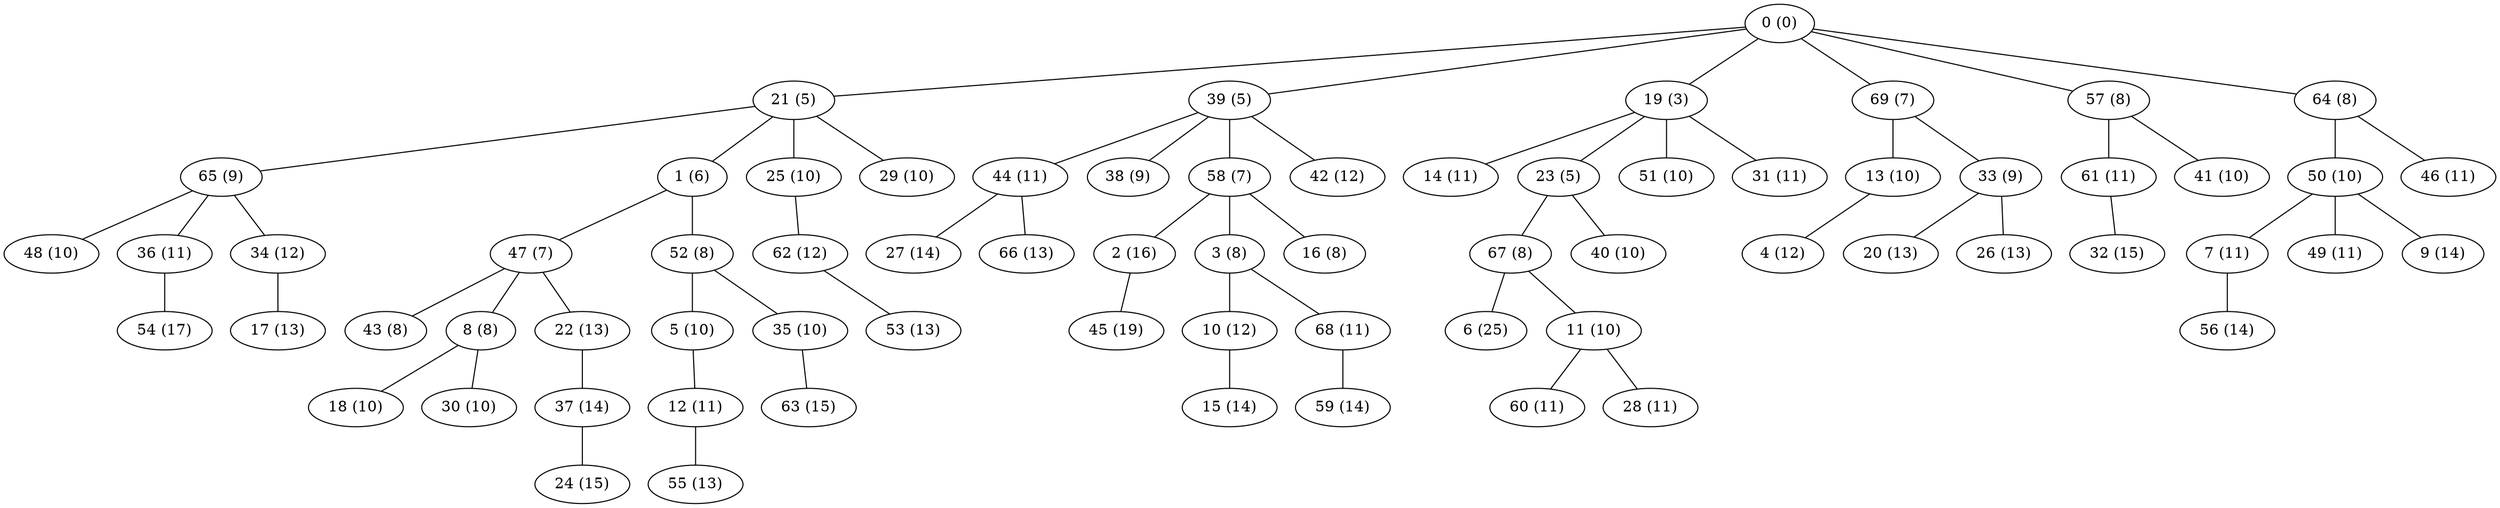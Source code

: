 graph{
"47 (7)" -- "43 (8)";
"2 (16)" -- "45 (19)";
"65 (9)" -- "48 (10)";
"13 (10)" -- "4 (12)";
"21 (5)" -- "1 (6)";
"5 (10)" -- "12 (11)";
"50 (10)" -- "7 (11)";
"44 (11)" -- "27 (14)";
"47 (7)" -- "8 (8)";
"67 (8)" -- "6 (25)";
"8 (8)" -- "18 (10)";
"25 (10)" -- "62 (12)";
"22 (13)" -- "37 (14)";
"1 (6)" -- "47 (7)";
"50 (10)" -- "49 (11)";
"10 (12)" -- "15 (14)";
"39 (5)" -- "38 (9)";
"8 (8)" -- "30 (10)";
"3 (8)" -- "10 (12)";
"39 (5)" -- "58 (7)";
"19 (3)" -- "14 (11)";
"50 (10)" -- "9 (14)";
"21 (5)" -- "65 (9)";
"21 (5)" -- "25 (10)";
"12 (11)" -- "55 (13)";
"0 (0)" -- "69 (7)";
"11 (10)" -- "60 (11)";
"7 (11)" -- "56 (14)";
"69 (7)" -- "33 (9)";
"52 (8)" -- "35 (10)";
"33 (9)" -- "20 (13)";
"0 (0)" -- "57 (8)";
"65 (9)" -- "36 (11)";
"68 (11)" -- "59 (14)";
"21 (5)" -- "29 (10)";
"52 (8)" -- "5 (10)";
"33 (9)" -- "26 (13)";
"23 (5)" -- "67 (8)";
"39 (5)" -- "44 (11)";
"35 (10)" -- "63 (15)";
"19 (3)" -- "51 (10)";
"67 (8)" -- "11 (10)";
"44 (11)" -- "66 (13)";
"0 (0)" -- "64 (8)";
"3 (8)" -- "68 (11)";
"37 (14)" -- "24 (15)";
"64 (8)" -- "50 (10)";
"0 (0)" -- "19 (3)";
"11 (10)" -- "28 (11)";
"62 (12)" -- "53 (13)";
"58 (7)" -- "16 (8)";
"64 (8)" -- "46 (11)";
"61 (11)" -- "32 (15)";
"23 (5)" -- "40 (10)";
"0 (0)" -- "21 (5)";
"57 (8)" -- "61 (11)";
"34 (12)" -- "17 (13)";
"1 (6)" -- "52 (8)";
"65 (9)" -- "34 (12)";
"58 (7)" -- "2 (16)";
"57 (8)" -- "41 (10)";
"0 (0)" -- "39 (5)";
"19 (3)" -- "31 (11)";
"47 (7)" -- "22 (13)";
"58 (7)" -- "3 (8)";
"39 (5)" -- "42 (12)";
"36 (11)" -- "54 (17)";
"69 (7)" -- "13 (10)";
"19 (3)" -- "23 (5)";
}
